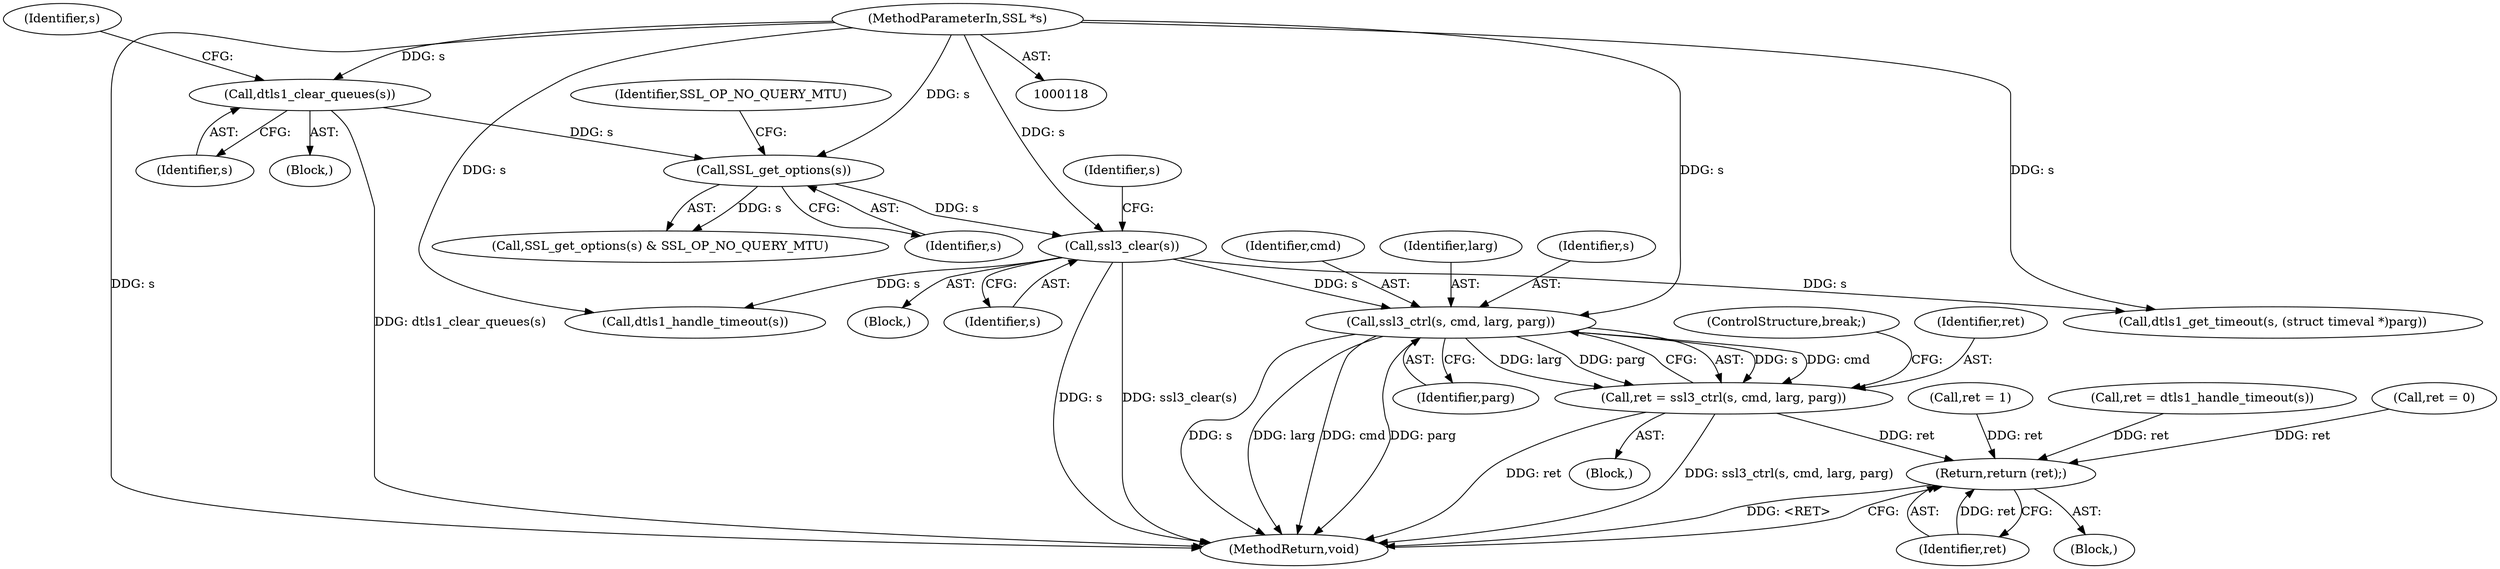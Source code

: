 digraph "0_openssl_f5c7f5dfbaf0d2f7d946d0fe86f08e6bcb36ed0d_0@pointer" {
"1000347" [label="(Call,ssl3_ctrl(s, cmd, larg, parg))"];
"1000232" [label="(Call,ssl3_clear(s))"];
"1000200" [label="(Call,SSL_get_options(s))"];
"1000169" [label="(Call,dtls1_clear_queues(s))"];
"1000119" [label="(MethodParameterIn,SSL *s)"];
"1000345" [label="(Call,ret = ssl3_ctrl(s, cmd, larg, parg))"];
"1000353" [label="(Return,return (ret);)"];
"1000714" [label="(MethodReturn,void)"];
"1000350" [label="(Identifier,larg)"];
"1000348" [label="(Identifier,s)"];
"1000291" [label="(Call,ret = 1)"];
"1000347" [label="(Call,ssl3_ctrl(s, cmd, larg, parg))"];
"1000169" [label="(Call,dtls1_clear_queues(s))"];
"1000140" [label="(Block,)"];
"1000298" [label="(Call,dtls1_handle_timeout(s))"];
"1000173" [label="(Identifier,s)"];
"1000354" [label="(Identifier,ret)"];
"1000280" [label="(Block,)"];
"1000296" [label="(Call,ret = dtls1_handle_timeout(s))"];
"1000126" [label="(Block,)"];
"1000201" [label="(Identifier,s)"];
"1000232" [label="(Call,ssl3_clear(s))"];
"1000275" [label="(Call,ret = 0)"];
"1000273" [label="(Block,)"];
"1000351" [label="(Identifier,parg)"];
"1000346" [label="(Identifier,ret)"];
"1000238" [label="(Identifier,s)"];
"1000170" [label="(Identifier,s)"];
"1000119" [label="(MethodParameterIn,SSL *s)"];
"1000353" [label="(Return,return (ret);)"];
"1000284" [label="(Call,dtls1_get_timeout(s, (struct timeval *)parg))"];
"1000200" [label="(Call,SSL_get_options(s))"];
"1000202" [label="(Identifier,SSL_OP_NO_QUERY_MTU)"];
"1000345" [label="(Call,ret = ssl3_ctrl(s, cmd, larg, parg))"];
"1000199" [label="(Call,SSL_get_options(s) & SSL_OP_NO_QUERY_MTU)"];
"1000352" [label="(ControlStructure,break;)"];
"1000349" [label="(Identifier,cmd)"];
"1000233" [label="(Identifier,s)"];
"1000347" -> "1000345"  [label="AST: "];
"1000347" -> "1000351"  [label="CFG: "];
"1000348" -> "1000347"  [label="AST: "];
"1000349" -> "1000347"  [label="AST: "];
"1000350" -> "1000347"  [label="AST: "];
"1000351" -> "1000347"  [label="AST: "];
"1000345" -> "1000347"  [label="CFG: "];
"1000347" -> "1000714"  [label="DDG: cmd"];
"1000347" -> "1000714"  [label="DDG: parg"];
"1000347" -> "1000714"  [label="DDG: s"];
"1000347" -> "1000714"  [label="DDG: larg"];
"1000347" -> "1000345"  [label="DDG: s"];
"1000347" -> "1000345"  [label="DDG: cmd"];
"1000347" -> "1000345"  [label="DDG: larg"];
"1000347" -> "1000345"  [label="DDG: parg"];
"1000232" -> "1000347"  [label="DDG: s"];
"1000119" -> "1000347"  [label="DDG: s"];
"1000232" -> "1000126"  [label="AST: "];
"1000232" -> "1000233"  [label="CFG: "];
"1000233" -> "1000232"  [label="AST: "];
"1000238" -> "1000232"  [label="CFG: "];
"1000232" -> "1000714"  [label="DDG: s"];
"1000232" -> "1000714"  [label="DDG: ssl3_clear(s)"];
"1000200" -> "1000232"  [label="DDG: s"];
"1000119" -> "1000232"  [label="DDG: s"];
"1000232" -> "1000284"  [label="DDG: s"];
"1000232" -> "1000298"  [label="DDG: s"];
"1000200" -> "1000199"  [label="AST: "];
"1000200" -> "1000201"  [label="CFG: "];
"1000201" -> "1000200"  [label="AST: "];
"1000202" -> "1000200"  [label="CFG: "];
"1000200" -> "1000199"  [label="DDG: s"];
"1000169" -> "1000200"  [label="DDG: s"];
"1000119" -> "1000200"  [label="DDG: s"];
"1000169" -> "1000140"  [label="AST: "];
"1000169" -> "1000170"  [label="CFG: "];
"1000170" -> "1000169"  [label="AST: "];
"1000173" -> "1000169"  [label="CFG: "];
"1000169" -> "1000714"  [label="DDG: dtls1_clear_queues(s)"];
"1000119" -> "1000169"  [label="DDG: s"];
"1000119" -> "1000118"  [label="AST: "];
"1000119" -> "1000714"  [label="DDG: s"];
"1000119" -> "1000284"  [label="DDG: s"];
"1000119" -> "1000298"  [label="DDG: s"];
"1000345" -> "1000280"  [label="AST: "];
"1000346" -> "1000345"  [label="AST: "];
"1000352" -> "1000345"  [label="CFG: "];
"1000345" -> "1000714"  [label="DDG: ssl3_ctrl(s, cmd, larg, parg)"];
"1000345" -> "1000714"  [label="DDG: ret"];
"1000345" -> "1000353"  [label="DDG: ret"];
"1000353" -> "1000273"  [label="AST: "];
"1000353" -> "1000354"  [label="CFG: "];
"1000354" -> "1000353"  [label="AST: "];
"1000714" -> "1000353"  [label="CFG: "];
"1000353" -> "1000714"  [label="DDG: <RET>"];
"1000354" -> "1000353"  [label="DDG: ret"];
"1000291" -> "1000353"  [label="DDG: ret"];
"1000275" -> "1000353"  [label="DDG: ret"];
"1000296" -> "1000353"  [label="DDG: ret"];
}
